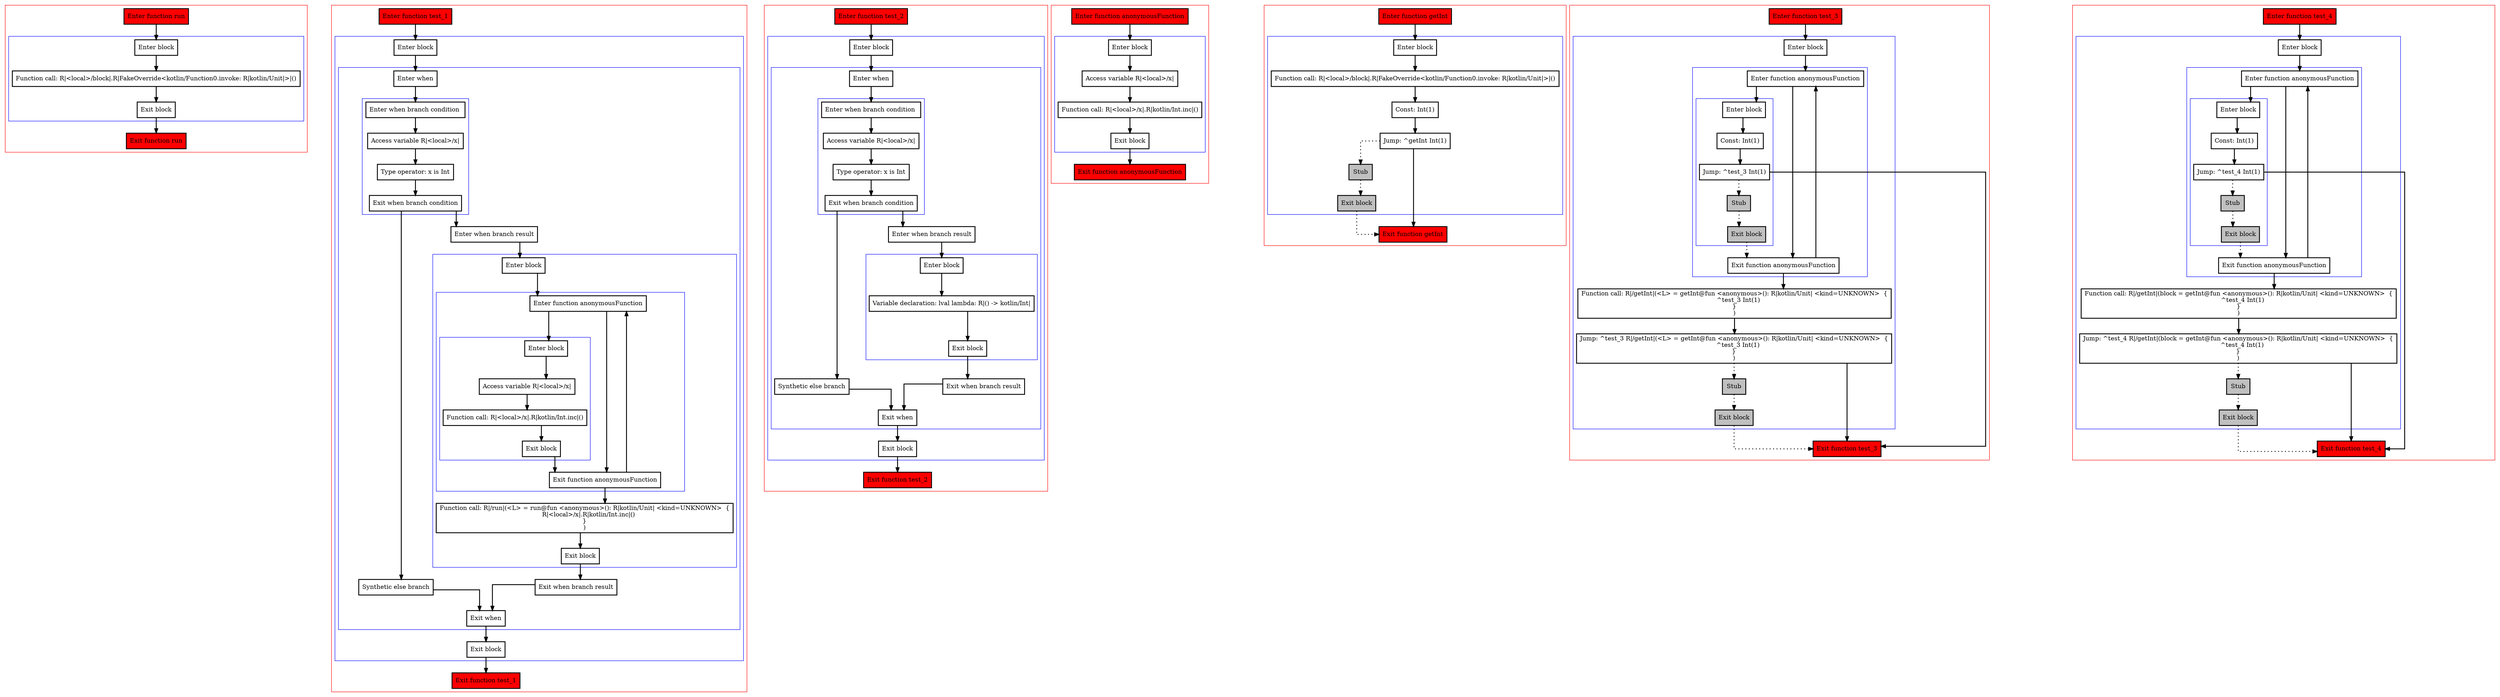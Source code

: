 digraph lambdas_kt {
  graph [splines=ortho nodesep=3]
  node [shape=box penwidth=2]
  edge [penwidth=2]

  subgraph cluster_0 {
    color=red
    0 [label="Enter function run" style="filled" fillcolor=red];
    subgraph cluster_1 {
      color=blue
      1 [label="Enter block"];
      2 [label="Function call: R|<local>/block|.R|FakeOverride<kotlin/Function0.invoke: R|kotlin/Unit|>|()"];
      3 [label="Exit block"];
    }
    4 [label="Exit function run" style="filled" fillcolor=red];
  }

  0 -> {1};
  1 -> {2};
  2 -> {3};
  3 -> {4};

  subgraph cluster_2 {
    color=red
    5 [label="Enter function test_1" style="filled" fillcolor=red];
    subgraph cluster_3 {
      color=blue
      6 [label="Enter block"];
      subgraph cluster_4 {
        color=blue
        7 [label="Enter when"];
        subgraph cluster_5 {
          color=blue
          8 [label="Enter when branch condition "];
          9 [label="Access variable R|<local>/x|"];
          10 [label="Type operator: x is Int"];
          11 [label="Exit when branch condition"];
        }
        12 [label="Synthetic else branch"];
        13 [label="Enter when branch result"];
        subgraph cluster_6 {
          color=blue
          14 [label="Enter block"];
          subgraph cluster_7 {
            color=blue
            15 [label="Enter function anonymousFunction"];
            subgraph cluster_8 {
              color=blue
              16 [label="Enter block"];
              17 [label="Access variable R|<local>/x|"];
              18 [label="Function call: R|<local>/x|.R|kotlin/Int.inc|()"];
              19 [label="Exit block"];
            }
            20 [label="Exit function anonymousFunction"];
          }
          21 [label="Function call: R|/run|(<L> = run@fun <anonymous>(): R|kotlin/Unit| <kind=UNKNOWN>  {
    R|<local>/x|.R|kotlin/Int.inc|()
}
)"];
          22 [label="Exit block"];
        }
        23 [label="Exit when branch result"];
        24 [label="Exit when"];
      }
      25 [label="Exit block"];
    }
    26 [label="Exit function test_1" style="filled" fillcolor=red];
  }

  5 -> {6};
  6 -> {7};
  7 -> {8};
  8 -> {9};
  9 -> {10};
  10 -> {11};
  11 -> {13 12};
  12 -> {24};
  13 -> {14};
  14 -> {15};
  15 -> {20 16};
  16 -> {17};
  17 -> {18};
  18 -> {19};
  19 -> {20};
  20 -> {15 21};
  21 -> {22};
  22 -> {23};
  23 -> {24};
  24 -> {25};
  25 -> {26};

  subgraph cluster_9 {
    color=red
    27 [label="Enter function test_2" style="filled" fillcolor=red];
    subgraph cluster_10 {
      color=blue
      28 [label="Enter block"];
      subgraph cluster_11 {
        color=blue
        29 [label="Enter when"];
        subgraph cluster_12 {
          color=blue
          30 [label="Enter when branch condition "];
          31 [label="Access variable R|<local>/x|"];
          32 [label="Type operator: x is Int"];
          33 [label="Exit when branch condition"];
        }
        34 [label="Synthetic else branch"];
        35 [label="Enter when branch result"];
        subgraph cluster_13 {
          color=blue
          36 [label="Enter block"];
          37 [label="Variable declaration: lval lambda: R|() -> kotlin/Int|"];
          38 [label="Exit block"];
        }
        39 [label="Exit when branch result"];
        40 [label="Exit when"];
      }
      41 [label="Exit block"];
    }
    42 [label="Exit function test_2" style="filled" fillcolor=red];
  }

  27 -> {28};
  28 -> {29};
  29 -> {30};
  30 -> {31};
  31 -> {32};
  32 -> {33};
  33 -> {35 34};
  34 -> {40};
  35 -> {36};
  36 -> {37};
  37 -> {38};
  38 -> {39};
  39 -> {40};
  40 -> {41};
  41 -> {42};

  subgraph cluster_14 {
    color=red
    43 [label="Enter function anonymousFunction" style="filled" fillcolor=red];
    subgraph cluster_15 {
      color=blue
      44 [label="Enter block"];
      45 [label="Access variable R|<local>/x|"];
      46 [label="Function call: R|<local>/x|.R|kotlin/Int.inc|()"];
      47 [label="Exit block"];
    }
    48 [label="Exit function anonymousFunction" style="filled" fillcolor=red];
  }

  43 -> {44};
  44 -> {45};
  45 -> {46};
  46 -> {47};
  47 -> {48};

  subgraph cluster_16 {
    color=red
    49 [label="Enter function getInt" style="filled" fillcolor=red];
    subgraph cluster_17 {
      color=blue
      50 [label="Enter block"];
      51 [label="Function call: R|<local>/block|.R|FakeOverride<kotlin/Function0.invoke: R|kotlin/Unit|>|()"];
      52 [label="Const: Int(1)"];
      53 [label="Jump: ^getInt Int(1)"];
      54 [label="Stub" style="filled" fillcolor=gray];
      55 [label="Exit block" style="filled" fillcolor=gray];
    }
    56 [label="Exit function getInt" style="filled" fillcolor=red];
  }

  49 -> {50};
  50 -> {51};
  51 -> {52};
  52 -> {53};
  53 -> {56};
  53 -> {54} [style=dotted];
  54 -> {55} [style=dotted];
  55 -> {56} [style=dotted];

  subgraph cluster_18 {
    color=red
    57 [label="Enter function test_3" style="filled" fillcolor=red];
    subgraph cluster_19 {
      color=blue
      58 [label="Enter block"];
      subgraph cluster_20 {
        color=blue
        59 [label="Enter function anonymousFunction"];
        subgraph cluster_21 {
          color=blue
          60 [label="Enter block"];
          61 [label="Const: Int(1)"];
          62 [label="Jump: ^test_3 Int(1)"];
          63 [label="Stub" style="filled" fillcolor=gray];
          64 [label="Exit block" style="filled" fillcolor=gray];
        }
        65 [label="Exit function anonymousFunction"];
      }
      66 [label="Function call: R|/getInt|(<L> = getInt@fun <anonymous>(): R|kotlin/Unit| <kind=UNKNOWN>  {
    ^test_3 Int(1)
}
)"];
      67 [label="Jump: ^test_3 R|/getInt|(<L> = getInt@fun <anonymous>(): R|kotlin/Unit| <kind=UNKNOWN>  {
    ^test_3 Int(1)
}
)"];
      68 [label="Stub" style="filled" fillcolor=gray];
      69 [label="Exit block" style="filled" fillcolor=gray];
    }
    70 [label="Exit function test_3" style="filled" fillcolor=red];
  }

  57 -> {58};
  58 -> {59};
  59 -> {65 60};
  60 -> {61};
  61 -> {62};
  62 -> {70};
  62 -> {63} [style=dotted];
  63 -> {64} [style=dotted];
  64 -> {65} [style=dotted];
  65 -> {59 66};
  66 -> {67};
  67 -> {70};
  67 -> {68} [style=dotted];
  68 -> {69} [style=dotted];
  69 -> {70} [style=dotted];

  subgraph cluster_22 {
    color=red
    71 [label="Enter function test_4" style="filled" fillcolor=red];
    subgraph cluster_23 {
      color=blue
      72 [label="Enter block"];
      subgraph cluster_24 {
        color=blue
        73 [label="Enter function anonymousFunction"];
        subgraph cluster_25 {
          color=blue
          74 [label="Enter block"];
          75 [label="Const: Int(1)"];
          76 [label="Jump: ^test_4 Int(1)"];
          77 [label="Stub" style="filled" fillcolor=gray];
          78 [label="Exit block" style="filled" fillcolor=gray];
        }
        79 [label="Exit function anonymousFunction"];
      }
      80 [label="Function call: R|/getInt|(block = getInt@fun <anonymous>(): R|kotlin/Unit| <kind=UNKNOWN>  {
    ^test_4 Int(1)
}
)"];
      81 [label="Jump: ^test_4 R|/getInt|(block = getInt@fun <anonymous>(): R|kotlin/Unit| <kind=UNKNOWN>  {
    ^test_4 Int(1)
}
)"];
      82 [label="Stub" style="filled" fillcolor=gray];
      83 [label="Exit block" style="filled" fillcolor=gray];
    }
    84 [label="Exit function test_4" style="filled" fillcolor=red];
  }

  71 -> {72};
  72 -> {73};
  73 -> {79 74};
  74 -> {75};
  75 -> {76};
  76 -> {84};
  76 -> {77} [style=dotted];
  77 -> {78} [style=dotted];
  78 -> {79} [style=dotted];
  79 -> {73 80};
  80 -> {81};
  81 -> {84};
  81 -> {82} [style=dotted];
  82 -> {83} [style=dotted];
  83 -> {84} [style=dotted];

}
